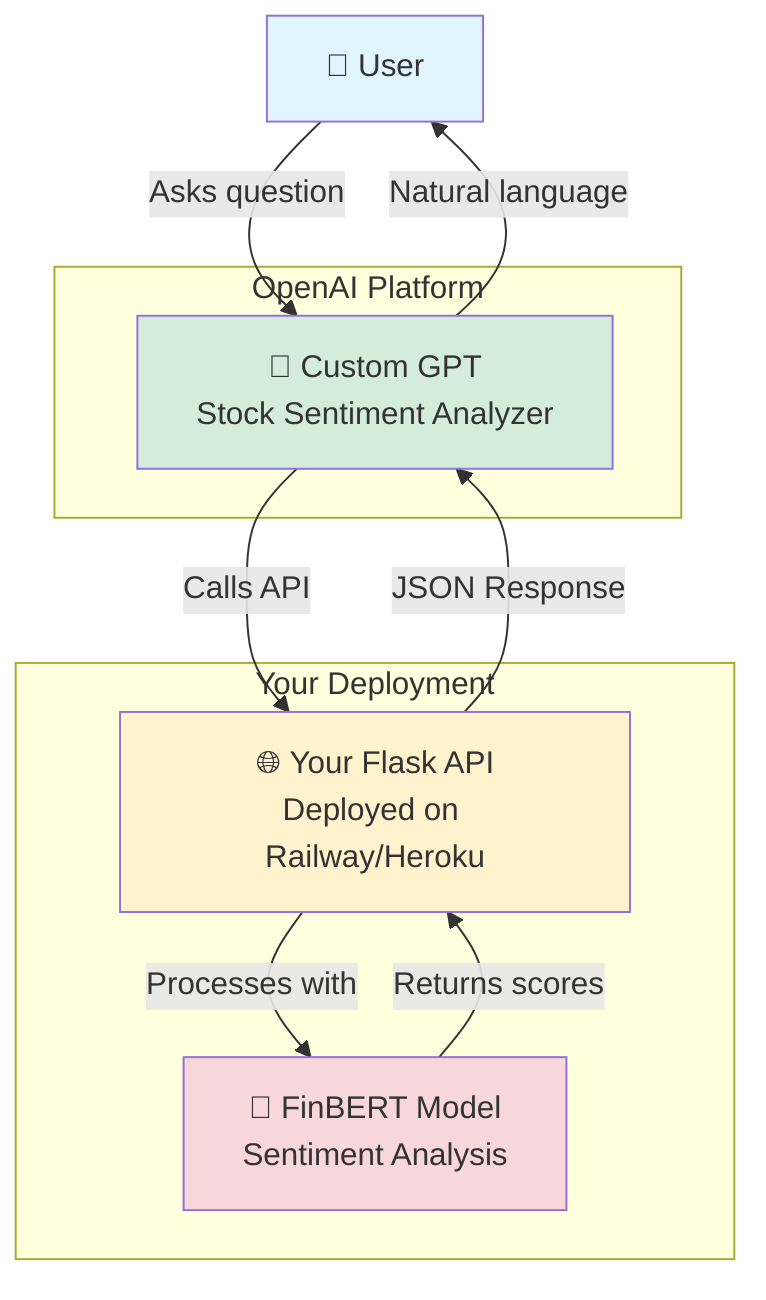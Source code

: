graph TB
    User[👤 User] -->|Asks question| GPT[🤖 Custom GPT<br/>Stock Sentiment Analyzer]
    GPT -->|Calls API| API[🌐 Your Flask API<br/>Deployed on Railway/Heroku]
    API -->|Processes with| Model[🧠 FinBERT Model<br/>Sentiment Analysis]
    Model -->|Returns scores| API
    API -->|JSON Response| GPT
    GPT -->|Natural language| User
    
    subgraph "Your Deployment"
        API
        Model
    end
    
    subgraph "OpenAI Platform"
        GPT
    end
    
    style User fill:#e1f5ff
    style GPT fill:#d4edda
    style API fill:#fff3cd
    style Model fill:#f8d7da
    
    classDef deployment fill:#ffe6cc
    class API,Model deployment